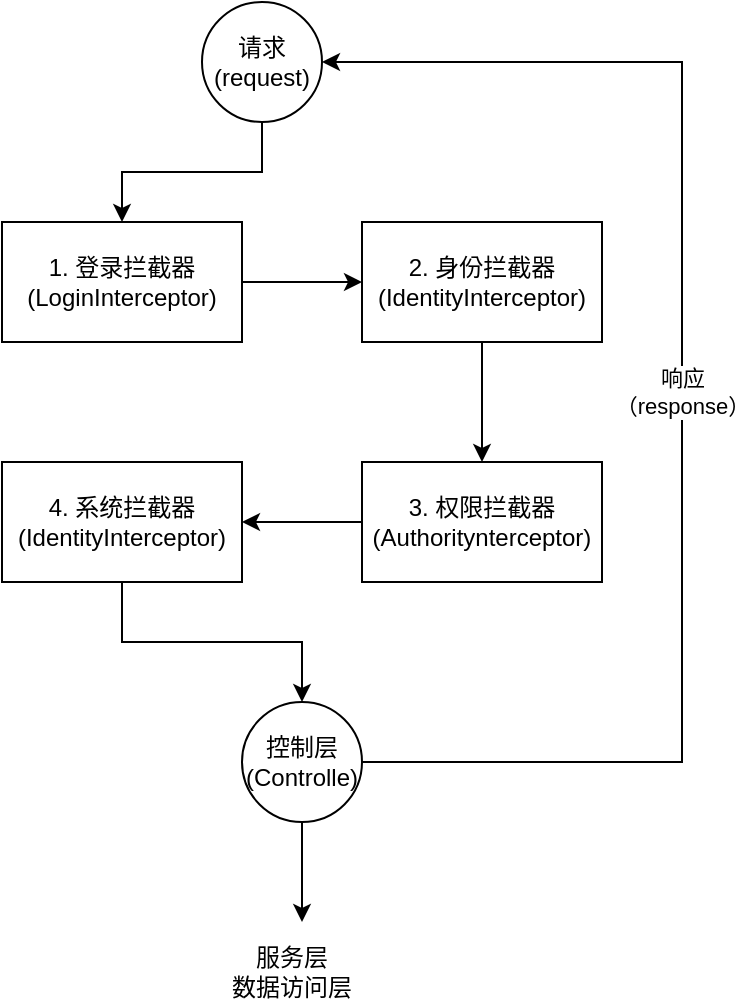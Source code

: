 <mxfile version="13.7.3" type="device"><diagram id="Exh_pk8PhZ_EfqH6U_H9" name="第 1 页"><mxGraphModel dx="1037" dy="609" grid="1" gridSize="10" guides="1" tooltips="1" connect="1" arrows="1" fold="1" page="1" pageScale="1" pageWidth="827" pageHeight="1169" math="0" shadow="0"><root><mxCell id="0"/><mxCell id="1" parent="0"/><mxCell id="nomNvyakwsU9HwGsp_CX-6" value="" style="edgeStyle=orthogonalEdgeStyle;rounded=0;orthogonalLoop=1;jettySize=auto;html=1;" parent="1" source="nomNvyakwsU9HwGsp_CX-1" target="nomNvyakwsU9HwGsp_CX-4" edge="1"><mxGeometry relative="1" as="geometry"/></mxCell><mxCell id="nomNvyakwsU9HwGsp_CX-1" value="1. 登录拦截器&lt;br&gt;(LoginInterceptor)" style="rounded=0;whiteSpace=wrap;html=1;" parent="1" vertex="1"><mxGeometry x="100" y="200" width="120" height="60" as="geometry"/></mxCell><mxCell id="nomNvyakwsU9HwGsp_CX-3" value="" style="edgeStyle=orthogonalEdgeStyle;rounded=0;orthogonalLoop=1;jettySize=auto;html=1;" parent="1" source="nomNvyakwsU9HwGsp_CX-2" target="nomNvyakwsU9HwGsp_CX-1" edge="1"><mxGeometry relative="1" as="geometry"/></mxCell><mxCell id="nomNvyakwsU9HwGsp_CX-2" value="请求&lt;br&gt;(request)" style="ellipse;whiteSpace=wrap;html=1;aspect=fixed;" parent="1" vertex="1"><mxGeometry x="200" y="90" width="60" height="60" as="geometry"/></mxCell><mxCell id="nomNvyakwsU9HwGsp_CX-7" value="" style="edgeStyle=orthogonalEdgeStyle;rounded=0;orthogonalLoop=1;jettySize=auto;html=1;" parent="1" source="nomNvyakwsU9HwGsp_CX-4" target="nomNvyakwsU9HwGsp_CX-5" edge="1"><mxGeometry relative="1" as="geometry"/></mxCell><mxCell id="nomNvyakwsU9HwGsp_CX-4" value="2. 身份拦截器&lt;br&gt;(IdentityInterceptor)" style="rounded=0;whiteSpace=wrap;html=1;" parent="1" vertex="1"><mxGeometry x="280" y="200" width="120" height="60" as="geometry"/></mxCell><mxCell id="nomNvyakwsU9HwGsp_CX-9" value="" style="edgeStyle=orthogonalEdgeStyle;rounded=0;orthogonalLoop=1;jettySize=auto;html=1;" parent="1" source="nomNvyakwsU9HwGsp_CX-5" target="nomNvyakwsU9HwGsp_CX-8" edge="1"><mxGeometry relative="1" as="geometry"/></mxCell><mxCell id="nomNvyakwsU9HwGsp_CX-5" value="3. 权限拦截器&lt;br&gt;(Authoritynterceptor)" style="rounded=0;whiteSpace=wrap;html=1;" parent="1" vertex="1"><mxGeometry x="280" y="320" width="120" height="60" as="geometry"/></mxCell><mxCell id="nomNvyakwsU9HwGsp_CX-11" value="" style="edgeStyle=orthogonalEdgeStyle;rounded=0;orthogonalLoop=1;jettySize=auto;html=1;" parent="1" source="nomNvyakwsU9HwGsp_CX-8" target="nomNvyakwsU9HwGsp_CX-10" edge="1"><mxGeometry relative="1" as="geometry"/></mxCell><mxCell id="nomNvyakwsU9HwGsp_CX-8" value="4. 系统拦截器&lt;br&gt;(IdentityInterceptor)" style="rounded=0;whiteSpace=wrap;html=1;" parent="1" vertex="1"><mxGeometry x="100" y="320" width="120" height="60" as="geometry"/></mxCell><mxCell id="nomNvyakwsU9HwGsp_CX-12" value="响应&lt;br&gt;（response）" style="edgeStyle=orthogonalEdgeStyle;rounded=0;orthogonalLoop=1;jettySize=auto;html=1;exitX=1;exitY=0.5;exitDx=0;exitDy=0;entryX=1;entryY=0.5;entryDx=0;entryDy=0;" parent="1" source="nomNvyakwsU9HwGsp_CX-10" target="nomNvyakwsU9HwGsp_CX-2" edge="1"><mxGeometry relative="1" as="geometry"><Array as="points"><mxPoint x="440" y="470"/><mxPoint x="440" y="120"/></Array></mxGeometry></mxCell><mxCell id="aGTlIUOdCJOXnbLzYrxm-2" style="edgeStyle=orthogonalEdgeStyle;rounded=0;orthogonalLoop=1;jettySize=auto;html=1;exitX=0.5;exitY=1;exitDx=0;exitDy=0;" edge="1" parent="1" source="nomNvyakwsU9HwGsp_CX-10"><mxGeometry relative="1" as="geometry"><mxPoint x="250" y="550" as="targetPoint"/></mxGeometry></mxCell><mxCell id="nomNvyakwsU9HwGsp_CX-10" value="控制层&lt;br&gt;(Controlle)" style="ellipse;whiteSpace=wrap;html=1;aspect=fixed;" parent="1" vertex="1"><mxGeometry x="220" y="440" width="60" height="60" as="geometry"/></mxCell><mxCell id="nomNvyakwsU9HwGsp_CX-15" value="服务层&lt;br&gt;数据访问层" style="text;html=1;strokeColor=none;fillColor=none;align=center;verticalAlign=middle;whiteSpace=wrap;rounded=0;" parent="1" vertex="1"><mxGeometry x="210" y="564.5" width="70" height="20" as="geometry"/></mxCell></root></mxGraphModel></diagram></mxfile>